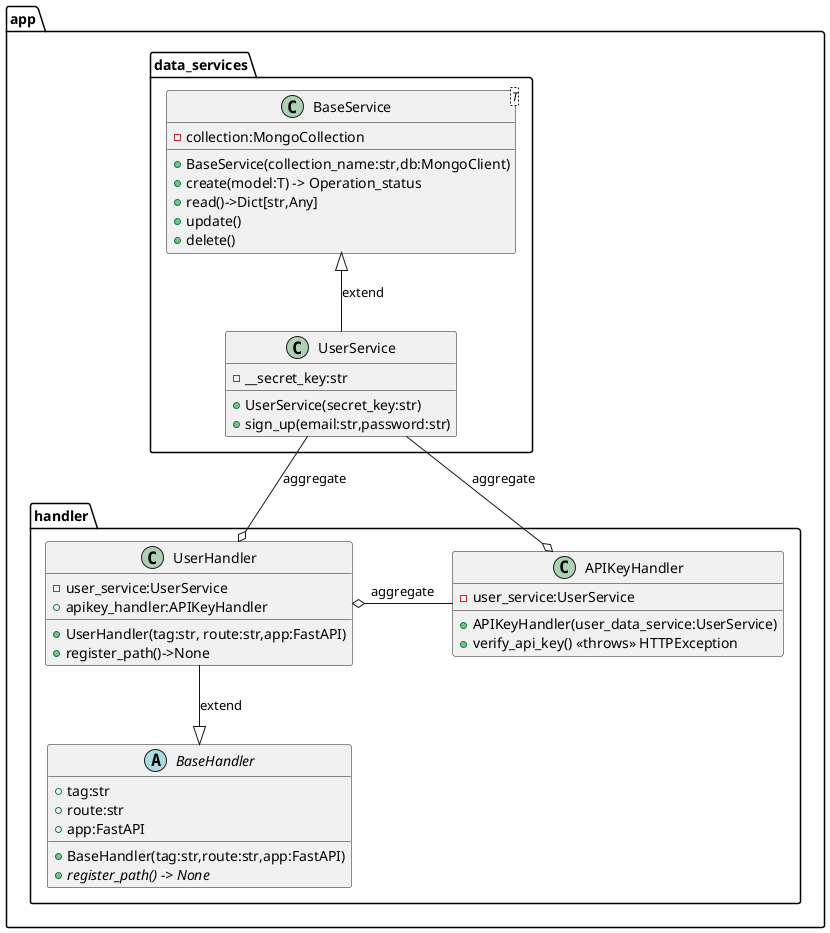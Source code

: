 @startuml "BaseService diagram"

package app.data_services{
    class BaseService <T> {
        - collection:MongoCollection
        + BaseService(collection_name:str,db:MongoClient)
        + create(model:T) -> Operation_status
        + read()->Dict[str,Any]
        + update()
        + delete()
    }

    class UserService{
        - __secret_key:str
        + UserService(secret_key:str)
        + sign_up(email:str,password:str)
    }
}


package app.handler{

    abstract class BaseHandler{
        + tag:str
        + route:str
        + app:FastAPI

        + BaseHandler(tag:str,route:str,app:FastAPI)
        + {abstract} register_path() -> None
    }

    class UserHandler{
        - user_service:UserService
        + apikey_handler:APIKeyHandler
        + UserHandler(tag:str, route:str,app:FastAPI)
        + register_path()->None
    }


    class APIKeyHandler{
        - user_service:UserService
        + APIKeyHandler(user_data_service:UserService)
        + verify_api_key() <<throws>> HTTPException
    }
}


BaseService <|-- UserService: extend
UserHandler --|> BaseHandler: extend
UserHandler o-right- APIKeyHandler:aggregate
UserService --o UserHandler:aggregate
UserService --o APIKeyHandler: aggregate


@enduml